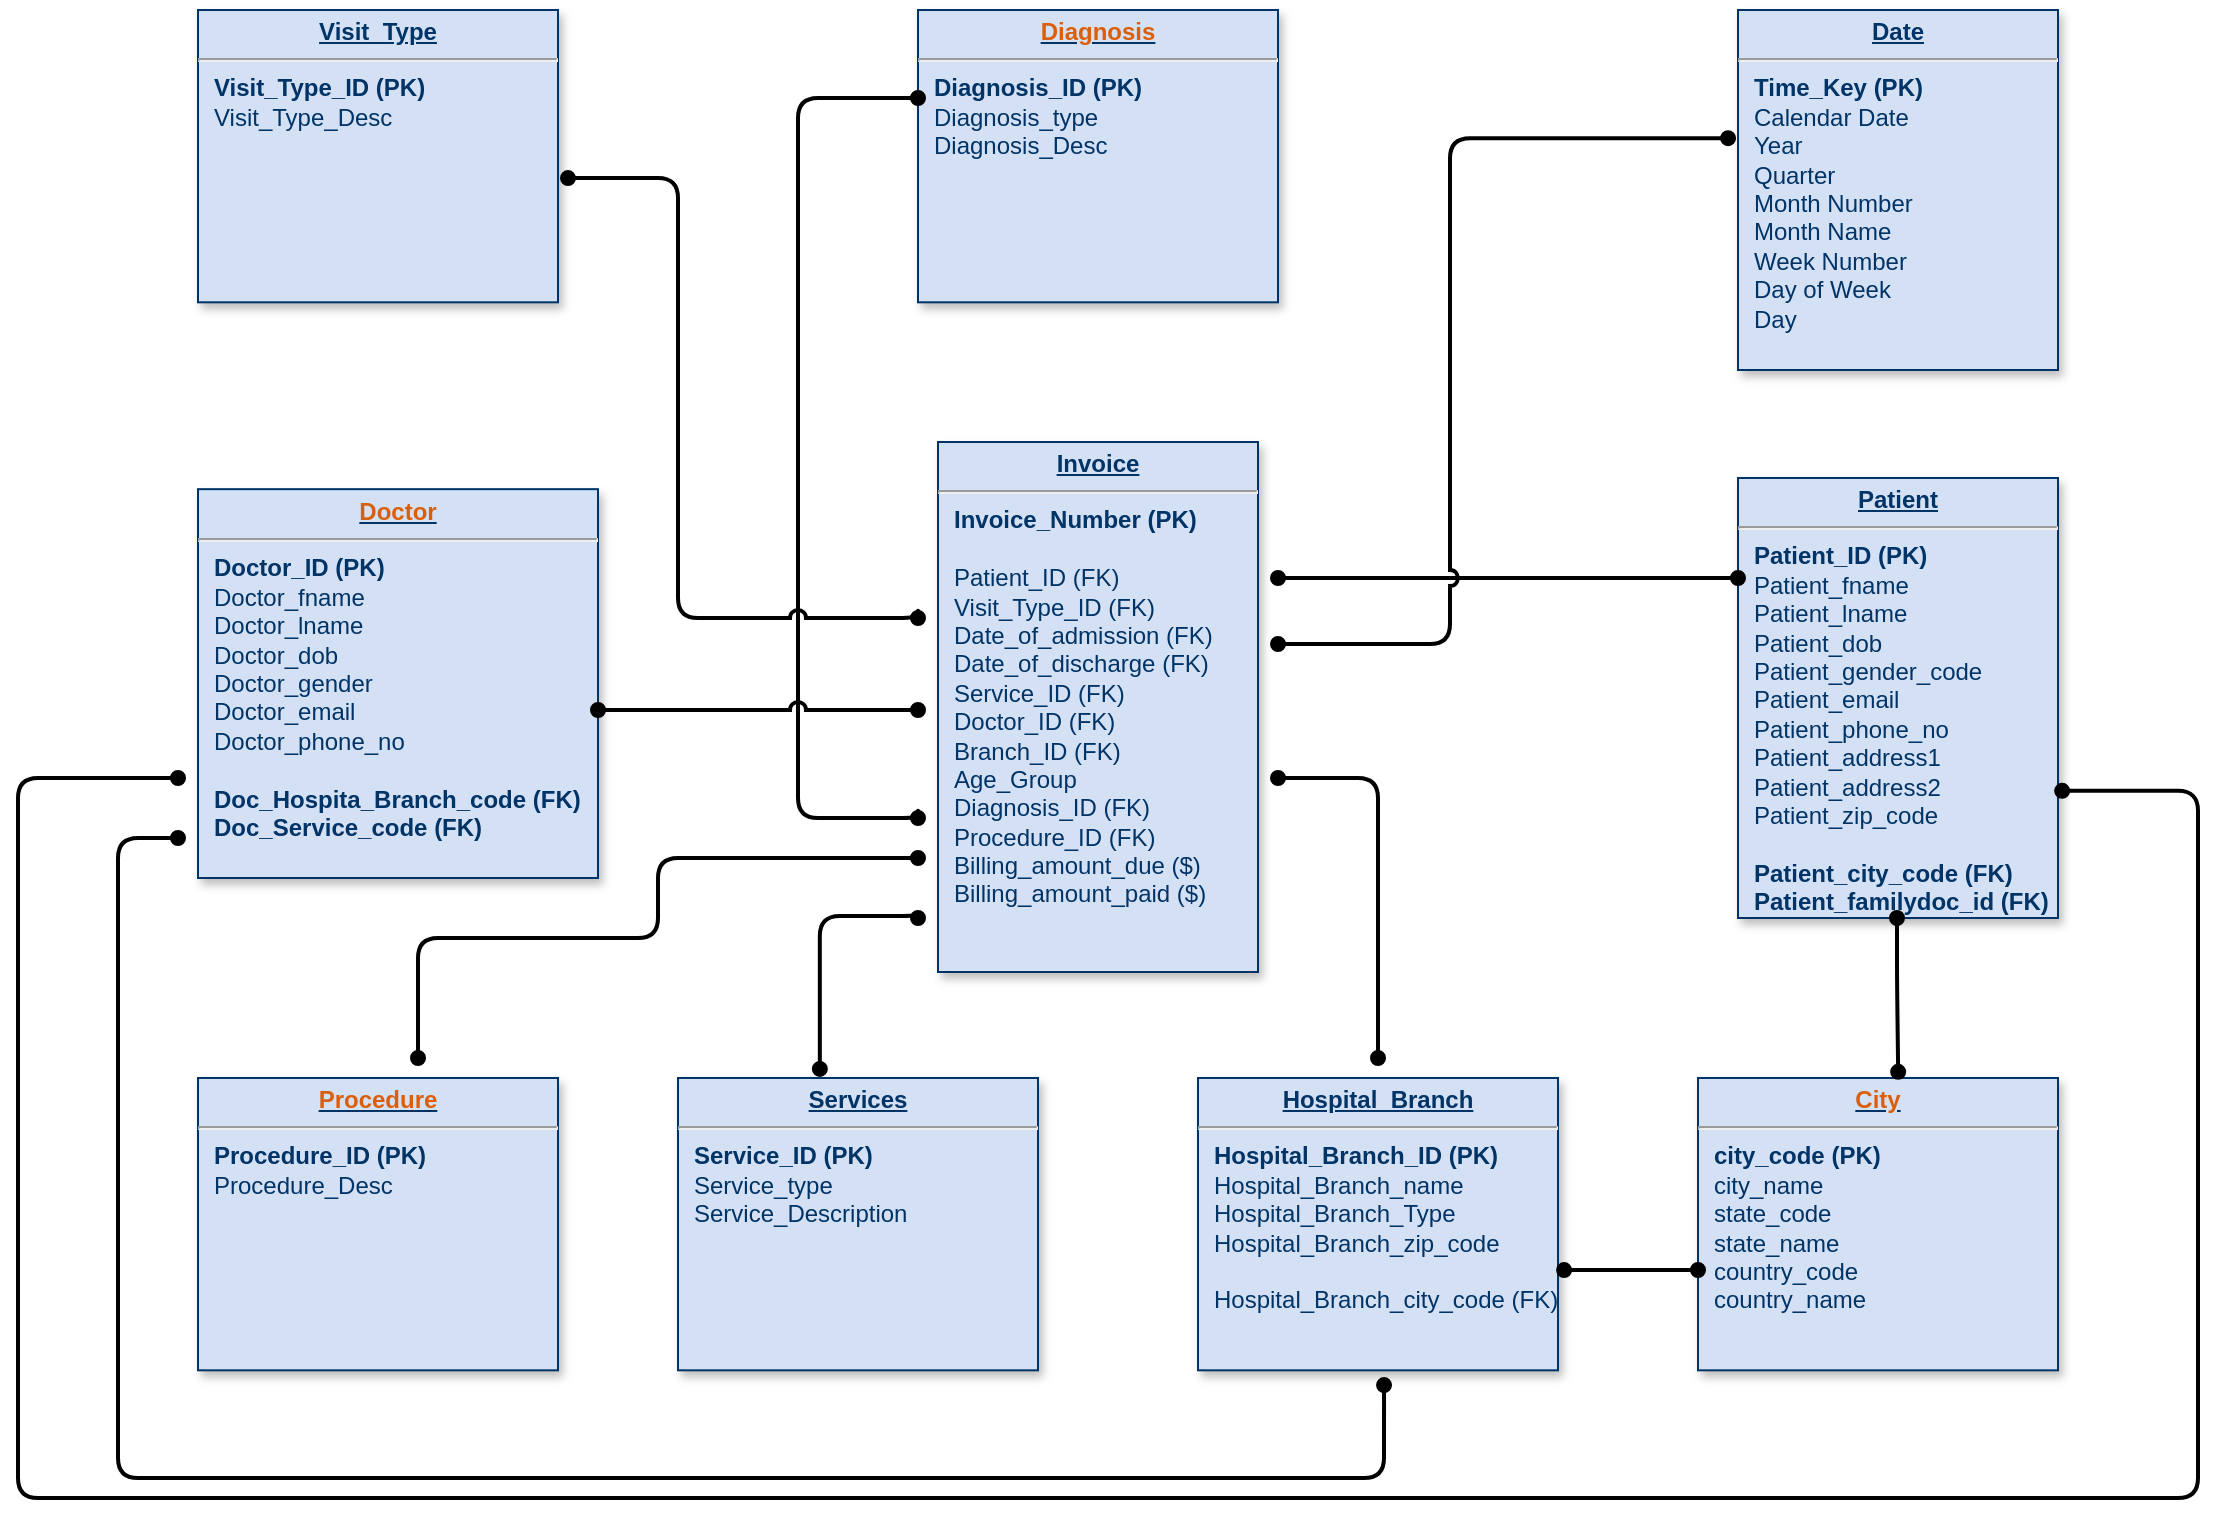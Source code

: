 <mxfile version="23.1.2" type="github">
  <diagram name="Page-1" id="efa7a0a1-bf9b-a30e-e6df-94a7791c09e9">
    <mxGraphModel dx="1563" dy="860" grid="1" gridSize="10" guides="1" tooltips="1" connect="1" arrows="1" fold="1" page="1" pageScale="1" pageWidth="827" pageHeight="1169" background="none" math="0" shadow="0">
      <root>
        <mxCell id="0" />
        <mxCell id="1" parent="0" />
        <mxCell id="7muMFzRI7nyJ5hwGWbPP-86" value="" style="group" parent="1" vertex="1" connectable="0">
          <mxGeometry x="-520" y="240" width="1090" height="744" as="geometry" />
        </mxCell>
        <mxCell id="7muMFzRI7nyJ5hwGWbPP-85" value="" style="group" parent="7muMFzRI7nyJ5hwGWbPP-86" vertex="1" connectable="0">
          <mxGeometry width="1090" height="744" as="geometry" />
        </mxCell>
        <mxCell id="oNx-tzqD3SN3q4KlSjPI-131" value="" style="resizable=0;align=right;verticalAlign=top;labelBackgroundColor=#ffffff;fontSize=10;strokeColor=#003366;shadow=1;fillColor=#D4E1F5;fontColor=#003366" parent="7muMFzRI7nyJ5hwGWbPP-85" connectable="0" vertex="1">
          <mxGeometry x="430.0" y="367.495" as="geometry">
            <mxPoint x="415" y="155" as="offset" />
          </mxGeometry>
        </mxCell>
        <mxCell id="21" value="&lt;p style=&quot;margin: 0px; margin-top: 4px; text-align: center; text-decoration: underline;&quot;&gt;&lt;strong&gt;Date&lt;/strong&gt;&lt;/p&gt;&lt;hr&gt;&lt;p style=&quot;margin: 0px; margin-left: 8px;&quot;&gt;&lt;b&gt;Time_Key (PK)&lt;/b&gt;&lt;/p&gt;&lt;p style=&quot;border-color: var(--border-color); margin: 0px 0px 0px 8px;&quot;&gt;Calendar Date&lt;/p&gt;&lt;p style=&quot;margin: 0px; margin-left: 8px;&quot;&gt;Year&lt;/p&gt;&lt;p style=&quot;margin: 0px; margin-left: 8px;&quot;&gt;Quarter&lt;/p&gt;&lt;p style=&quot;margin: 0px; margin-left: 8px;&quot;&gt;Month Number&lt;br&gt;&lt;/p&gt;&lt;p style=&quot;margin: 0px; margin-left: 8px;&quot;&gt;Month Name&lt;/p&gt;&lt;p style=&quot;margin: 0px; margin-left: 8px;&quot;&gt;Week Number&lt;/p&gt;&lt;p style=&quot;margin: 0px; margin-left: 8px;&quot;&gt;Day of Week&lt;/p&gt;&lt;p style=&quot;margin: 0px; margin-left: 8px;&quot;&gt;Day&lt;/p&gt;&lt;p style=&quot;margin: 0px; margin-left: 8px;&quot;&gt;&lt;br&gt;&lt;span style=&quot;&quot;&gt;&amp;nbsp;&lt;/span&gt;&lt;/p&gt;" style="verticalAlign=top;align=left;overflow=fill;fontSize=12;fontFamily=Helvetica;html=1;strokeColor=#003366;shadow=1;fillColor=#D4E1F5;fontColor=#003366" parent="7muMFzRI7nyJ5hwGWbPP-85" vertex="1">
          <mxGeometry x="860" width="160" height="180" as="geometry" />
        </mxCell>
        <mxCell id="22" value="&lt;p style=&quot;margin: 0px; margin-top: 4px; text-align: center; text-decoration: underline;&quot;&gt;&lt;strong&gt;Invoice&lt;/strong&gt;&lt;/p&gt;&lt;hr&gt;&lt;p style=&quot;margin: 0px; margin-left: 8px;&quot;&gt;&lt;b&gt;Invoice_Number (PK)&lt;/b&gt;&lt;/p&gt;&lt;p style=&quot;margin: 0px; margin-left: 8px;&quot;&gt;&lt;br&gt;&lt;/p&gt;&lt;p style=&quot;margin: 0px; margin-left: 8px;&quot;&gt;Patient_ID (FK)&lt;/p&gt;&lt;p style=&quot;margin: 0px; margin-left: 8px;&quot;&gt;Visit_Type_ID (FK)&lt;/p&gt;&lt;p style=&quot;margin: 0px; margin-left: 8px;&quot;&gt;Date_of_admission (FK)&lt;/p&gt;&lt;p style=&quot;margin: 0px; margin-left: 8px;&quot;&gt;Date_of_discharge (FK)&lt;/p&gt;&lt;p style=&quot;margin: 0px; margin-left: 8px;&quot;&gt;Service_ID (FK)&lt;/p&gt;&lt;p style=&quot;border-color: var(--border-color); margin: 0px 0px 0px 8px;&quot;&gt;Doctor_ID (FK)&lt;br style=&quot;border-color: var(--border-color);&quot;&gt;&lt;/p&gt;&lt;p style=&quot;border-color: var(--border-color); margin: 0px 0px 0px 8px;&quot;&gt;Branch_ID (FK)&lt;/p&gt;&lt;p style=&quot;border-color: var(--border-color); margin: 0px 0px 0px 8px;&quot;&gt;Age_Group&lt;/p&gt;&lt;p style=&quot;border-color: var(--border-color); margin: 0px 0px 0px 8px;&quot;&gt;Diagnosis_ID (FK)&lt;/p&gt;&lt;p style=&quot;border-color: var(--border-color); margin: 0px 0px 0px 8px;&quot;&gt;Procedure_ID (FK)&lt;/p&gt;&lt;p style=&quot;border-color: var(--border-color); margin: 0px 0px 0px 8px;&quot;&gt;Billing_amount_due ($)&lt;/p&gt;&lt;p style=&quot;border-color: var(--border-color); margin: 0px 0px 0px 8px;&quot;&gt;Billing_amount_paid ($)&lt;/p&gt;&lt;p style=&quot;border-color: var(--border-color); margin: 0px 0px 0px 8px;&quot;&gt;&lt;br&gt;&lt;/p&gt;&lt;p style=&quot;border-color: var(--border-color); margin: 0px 0px 0px 8px;&quot;&gt;&lt;br&gt;&lt;/p&gt;&lt;p style=&quot;border-color: var(--border-color); margin: 0px 0px 0px 8px;&quot;&gt;&lt;br&gt;&lt;/p&gt;" style="verticalAlign=top;align=left;overflow=fill;fontSize=12;fontFamily=Helvetica;html=1;strokeColor=#003366;shadow=1;fillColor=#D4E1F5;fontColor=#003366" parent="7muMFzRI7nyJ5hwGWbPP-85" vertex="1">
          <mxGeometry x="460" y="216" width="160" height="265" as="geometry" />
        </mxCell>
        <mxCell id="25" value="&lt;p style=&quot;margin: 0px; margin-top: 4px; text-align: center; text-decoration: underline;&quot;&gt;&lt;b&gt;&lt;font color=&quot;#db5e0a&quot;&gt;Diagnosis&lt;/font&gt;&lt;/b&gt;&lt;/p&gt;&lt;hr&gt;&lt;p style=&quot;margin: 0px; margin-left: 8px;&quot;&gt;&lt;b&gt;Diagnosis_ID (PK)&lt;/b&gt;&lt;br&gt;&lt;/p&gt;&lt;p style=&quot;margin: 0px; margin-left: 8px;&quot;&gt;Diagnosis_type&lt;br&gt;&lt;/p&gt;&lt;p style=&quot;margin: 0px; margin-left: 8px;&quot;&gt;Diagnosis_Desc&lt;/p&gt;&lt;p style=&quot;margin: 0px; margin-left: 8px;&quot;&gt;&lt;br&gt;&lt;/p&gt;&lt;p style=&quot;margin: 0px; margin-left: 8px;&quot;&gt;&lt;br&gt;&lt;/p&gt;" style="verticalAlign=top;align=left;overflow=fill;fontSize=12;fontFamily=Helvetica;html=1;strokeColor=#003366;shadow=1;fillColor=#D4E1F5;fontColor=#003366" parent="7muMFzRI7nyJ5hwGWbPP-85" vertex="1">
          <mxGeometry x="450" width="180" height="146.16" as="geometry" />
        </mxCell>
        <mxCell id="27" value="&lt;p style=&quot;margin: 0px; margin-top: 4px; text-align: center; text-decoration: underline;&quot;&gt;&lt;strong style=&quot;border-color: var(--border-color);&quot;&gt;Patient&lt;/strong&gt;&lt;br&gt;&lt;/p&gt;&lt;hr&gt;&lt;p style=&quot;margin: 0px; margin-left: 8px;&quot;&gt;&lt;b style=&quot;background-color: initial; border-color: var(--border-color);&quot;&gt;Patient_ID (PK)&lt;/b&gt;&lt;/p&gt;&lt;p style=&quot;border-color: var(--border-color); margin: 0px 0px 0px 8px;&quot;&gt;Patient_fname&lt;br style=&quot;border-color: var(--border-color);&quot;&gt;&lt;/p&gt;&lt;p style=&quot;border-color: var(--border-color); margin: 0px 0px 0px 8px;&quot;&gt;Patient_lname&lt;br style=&quot;border-color: var(--border-color);&quot;&gt;&lt;/p&gt;&lt;p style=&quot;border-color: var(--border-color); margin: 0px 0px 0px 8px;&quot;&gt;Patient_dob&lt;br style=&quot;border-color: var(--border-color);&quot;&gt;&lt;/p&gt;&lt;p style=&quot;border-color: var(--border-color); margin: 0px 0px 0px 8px;&quot;&gt;Patient_gender_code&lt;/p&gt;&lt;p style=&quot;border-color: var(--border-color); margin: 0px 0px 0px 8px;&quot;&gt;Patient_email&lt;br&gt;&lt;/p&gt;&lt;p style=&quot;border-color: var(--border-color); margin: 0px 0px 0px 8px;&quot;&gt;Patient_phone_no&lt;/p&gt;&lt;p style=&quot;border-color: var(--border-color); margin: 0px 0px 0px 8px;&quot;&gt;Patient_address1&lt;br style=&quot;border-color: var(--border-color);&quot;&gt;&lt;/p&gt;&lt;p style=&quot;border-color: var(--border-color); margin: 0px 0px 0px 8px;&quot;&gt;Patient_address2&lt;/p&gt;&lt;p style=&quot;border-color: var(--border-color); margin: 0px 0px 0px 8px;&quot;&gt;Patient_zip_code&lt;br&gt;&lt;/p&gt;&lt;p style=&quot;border-color: var(--border-color); margin: 0px 0px 0px 8px;&quot;&gt;&lt;br&gt;&lt;/p&gt;&lt;p style=&quot;border-color: var(--border-color); margin: 0px 0px 0px 8px;&quot;&gt;&lt;span style=&quot;border-color: var(--border-color); background-color: initial;&quot;&gt;&lt;b style=&quot;border-color: var(--border-color);&quot;&gt;Patient_city_code (FK)&lt;/b&gt;&lt;/span&gt;&lt;/p&gt;&lt;p style=&quot;border-color: var(--border-color); margin: 0px 0px 0px 8px;&quot;&gt;&lt;b style=&quot;border-color: var(--border-color);&quot;&gt;Patient_familydoc_id (FK)&lt;/b&gt;&lt;/p&gt;" style="verticalAlign=top;align=left;overflow=fill;fontSize=12;fontFamily=Helvetica;html=1;strokeColor=#003366;shadow=1;fillColor=#D4E1F5;fontColor=#003366" parent="7muMFzRI7nyJ5hwGWbPP-85" vertex="1">
          <mxGeometry x="860" y="234" width="160" height="220" as="geometry" />
        </mxCell>
        <mxCell id="28" value="&lt;p style=&quot;margin: 0px; margin-top: 4px; text-align: center; text-decoration: underline;&quot;&gt;&lt;strong&gt;&lt;font color=&quot;#db5e0a&quot;&gt;Doctor&lt;/font&gt;&lt;/strong&gt;&lt;/p&gt;&lt;hr&gt;&lt;p style=&quot;margin: 0px; margin-left: 8px;&quot;&gt;&lt;b&gt;Doctor_ID (PK)&lt;/b&gt;&lt;br&gt;&lt;/p&gt;&lt;p style=&quot;margin: 0px; margin-left: 8px;&quot;&gt;Doctor_fname&lt;br&gt;&lt;/p&gt;&lt;p style=&quot;margin: 0px; margin-left: 8px;&quot;&gt;Doctor_lname&lt;br&gt;&lt;/p&gt;&lt;p style=&quot;margin: 0px; margin-left: 8px;&quot;&gt;Doctor_dob&lt;/p&gt;&lt;p style=&quot;margin: 0px; margin-left: 8px;&quot;&gt;Doctor_gender&lt;/p&gt;&lt;p style=&quot;margin: 0px; margin-left: 8px;&quot;&gt;Doctor_email&lt;/p&gt;&lt;p style=&quot;border-color: var(--border-color); margin: 0px 0px 0px 8px;&quot;&gt;Doctor_phone_no&lt;/p&gt;&lt;p style=&quot;border-color: var(--border-color); margin: 0px 0px 0px 8px;&quot;&gt;&lt;br&gt;&lt;/p&gt;&lt;p style=&quot;border-color: var(--border-color); margin: 0px 0px 0px 8px;&quot;&gt;&lt;b&gt;Doc_Hospita_Branch_code (FK)&lt;/b&gt;&lt;/p&gt;&lt;p style=&quot;border-color: var(--border-color); margin: 0px 0px 0px 8px;&quot;&gt;&lt;b&gt;Doc_Service_code (FK)&lt;/b&gt;&lt;/p&gt;" style="verticalAlign=top;align=left;overflow=fill;fontSize=12;fontFamily=Helvetica;html=1;strokeColor=#003366;shadow=1;fillColor=#D4E1F5;fontColor=#003366" parent="7muMFzRI7nyJ5hwGWbPP-85" vertex="1">
          <mxGeometry x="90" y="239.58" width="200" height="194.42" as="geometry" />
        </mxCell>
        <object label="" id="oNx-tzqD3SN3q4KlSjPI-123">
          <mxCell style="edgeStyle=orthogonalEdgeStyle;rounded=1;orthogonalLoop=0;jettySize=auto;startArrow=oval;startFill=1;curved=0;endSize=6;startSize=6;endArrow=oval;fontSize=11;align=center;verticalAlign=middle;fillColor=#D4E1F5;strokeColor=default;fontColor=default;labelBackgroundColor=default;shadow=0;strokeWidth=2;endFill=1;" parent="7muMFzRI7nyJ5hwGWbPP-85" edge="1">
            <mxGeometry relative="1" as="geometry">
              <mxPoint x="680" y="524" as="targetPoint" />
              <mxPoint x="630" y="384" as="sourcePoint" />
              <Array as="points">
                <mxPoint x="680" y="384" />
              </Array>
            </mxGeometry>
          </mxCell>
        </object>
        <mxCell id="32" value="&lt;p style=&quot;margin: 0px; margin-top: 4px; text-align: center; text-decoration: underline;&quot;&gt;&lt;strong&gt;Hospital_Branch&lt;/strong&gt;&lt;/p&gt;&lt;hr&gt;&lt;p style=&quot;margin: 0px; margin-left: 8px;&quot;&gt;&lt;b&gt;Hospital_Branch_ID (PK)&lt;/b&gt;&lt;/p&gt;&lt;p style=&quot;margin: 0px; margin-left: 8px;&quot;&gt;Hospital_Branch_name&lt;/p&gt;&lt;p style=&quot;margin: 0px; margin-left: 8px;&quot;&gt;Hospital_Branch_Type&lt;/p&gt;&lt;p style=&quot;border-color: var(--border-color); margin: 0px 0px 0px 8px;&quot;&gt;Hospital_Branch_zip_code&lt;br style=&quot;border-color: var(--border-color);&quot;&gt;&lt;/p&gt;&lt;p style=&quot;border-color: var(--border-color); margin: 0px 0px 0px 8px;&quot;&gt;&lt;br style=&quot;border-color: var(--border-color);&quot;&gt;&lt;/p&gt;&lt;p style=&quot;margin: 0px; margin-left: 8px;&quot;&gt;Hospital_Branch_city_code (FK)&lt;/p&gt;" style="verticalAlign=top;align=left;overflow=fill;fontSize=12;fontFamily=Helvetica;html=1;strokeColor=#003366;shadow=1;fillColor=#D4E1F5;fontColor=#003366" parent="7muMFzRI7nyJ5hwGWbPP-85" vertex="1">
          <mxGeometry x="590" y="534" width="180" height="146.16" as="geometry" />
        </mxCell>
        <mxCell id="33" value="&lt;p style=&quot;margin: 0px; margin-top: 4px; text-align: center; text-decoration: underline;&quot;&gt;&lt;b&gt;&lt;font color=&quot;#db5e0a&quot;&gt;Procedure&lt;/font&gt;&lt;/b&gt;&lt;/p&gt;&lt;hr&gt;&lt;p style=&quot;border-color: var(--border-color); margin: 0px 0px 0px 8px;&quot;&gt;&lt;b&gt;Procedure_ID (PK)&lt;/b&gt;&lt;/p&gt;&lt;p style=&quot;border-color: var(--border-color); margin: 0px 0px 0px 8px;&quot;&gt;Procedure_Desc&lt;br&gt;&lt;/p&gt;&lt;p style=&quot;border-color: var(--border-color); margin: 0px 0px 0px 8px;&quot;&gt;&lt;br&gt;&lt;/p&gt;&lt;p style=&quot;margin: 0px; margin-left: 8px;&quot;&gt;&lt;br&gt;&lt;/p&gt;" style="verticalAlign=top;align=left;overflow=fill;fontSize=12;fontFamily=Helvetica;html=1;strokeColor=#003366;shadow=1;fillColor=#D4E1F5;fontColor=#003366" parent="7muMFzRI7nyJ5hwGWbPP-85" vertex="1">
          <mxGeometry x="90" y="534" width="180" height="146.16" as="geometry" />
        </mxCell>
        <mxCell id="34" value="&lt;p style=&quot;margin: 0px ; margin-top: 4px ; text-align: center ; text-decoration: underline&quot;&gt;&lt;strong&gt;Services&lt;/strong&gt;&lt;/p&gt;&lt;hr&gt;&lt;p style=&quot;margin: 0px ; margin-left: 8px&quot;&gt;&lt;b&gt;Service_ID (PK)&lt;/b&gt;&lt;/p&gt;&lt;p style=&quot;margin: 0px ; margin-left: 8px&quot;&gt;Service_type&lt;/p&gt;&lt;p style=&quot;margin: 0px ; margin-left: 8px&quot;&gt;Service_Description&lt;/p&gt;&lt;p style=&quot;margin: 0px ; margin-left: 8px&quot;&gt;&lt;br&gt;&lt;/p&gt;&lt;p style=&quot;margin: 0px ; margin-left: 8px&quot;&gt;&lt;br&gt;&lt;/p&gt;" style="verticalAlign=top;align=left;overflow=fill;fontSize=12;fontFamily=Helvetica;html=1;strokeColor=#003366;shadow=1;fillColor=#D4E1F5;fontColor=#003366" parent="7muMFzRI7nyJ5hwGWbPP-85" vertex="1">
          <mxGeometry x="330" y="534" width="180" height="146.16" as="geometry" />
        </mxCell>
        <mxCell id="84" value="" style="endArrow=oval;endSize=6;startArrow=oval;startSize=6;startFill=1;edgeStyle=orthogonalEdgeStyle;strokeWidth=2;endFill=1;fillColor=#D4E1F5;shadow=0;" parent="7muMFzRI7nyJ5hwGWbPP-85" edge="1">
          <mxGeometry x="1389.36" y="130" as="geometry">
            <mxPoint x="630" y="284" as="sourcePoint" />
            <mxPoint x="860" y="284" as="targetPoint" />
            <Array as="points">
              <mxPoint x="740" y="284" />
              <mxPoint x="740" y="284" />
            </Array>
          </mxGeometry>
        </mxCell>
        <mxCell id="oNx-tzqD3SN3q4KlSjPI-115" value="&lt;p style=&quot;margin: 0px; margin-top: 4px; text-align: center; text-decoration: underline;&quot;&gt;&lt;strong&gt;Visit_Type&lt;/strong&gt;&lt;/p&gt;&lt;hr&gt;&lt;p style=&quot;margin: 0px; margin-left: 8px;&quot;&gt;&lt;b&gt;Visit_Type_ID (PK)&lt;/b&gt;&lt;/p&gt;&lt;p style=&quot;margin: 0px; margin-left: 8px;&quot;&gt;Visit_Type_Desc&lt;/p&gt;&lt;p style=&quot;margin: 0px; margin-left: 8px;&quot;&gt;&lt;br&gt;&lt;/p&gt;" style="verticalAlign=top;align=left;overflow=fill;fontSize=12;fontFamily=Helvetica;html=1;strokeColor=#003366;shadow=1;fillColor=#D4E1F5;fontColor=#003366" parent="7muMFzRI7nyJ5hwGWbPP-85" vertex="1">
          <mxGeometry x="90" width="180" height="146.16" as="geometry" />
        </mxCell>
        <mxCell id="oNx-tzqD3SN3q4KlSjPI-118" value="&lt;p style=&quot;margin: 0px; margin-top: 4px; text-align: center; text-decoration: underline;&quot;&gt;&lt;strong&gt;&lt;font color=&quot;#db5e0a&quot;&gt;City&lt;/font&gt;&lt;/strong&gt;&lt;/p&gt;&lt;hr&gt;&lt;p style=&quot;margin: 0px; margin-left: 8px;&quot;&gt;&lt;span style=&quot;background-color: initial;&quot;&gt;&lt;b&gt;city_code (PK)&lt;/b&gt;&lt;/span&gt;&lt;br&gt;&lt;/p&gt;&lt;p style=&quot;margin: 0px; margin-left: 8px;&quot;&gt;city_name&lt;br&gt;&lt;/p&gt;&lt;p style=&quot;margin: 0px; margin-left: 8px;&quot;&gt;state_code&lt;/p&gt;&lt;p style=&quot;margin: 0px; margin-left: 8px;&quot;&gt;state_name&lt;/p&gt;&lt;p style=&quot;margin: 0px; margin-left: 8px;&quot;&gt;country_code&lt;br&gt;&lt;/p&gt;&lt;p style=&quot;margin: 0px; margin-left: 8px;&quot;&gt;country_name&lt;/p&gt;&lt;p style=&quot;margin: 0px; margin-left: 8px;&quot;&gt;&lt;br&gt;&lt;/p&gt;&lt;p style=&quot;margin: 0px; margin-left: 8px;&quot;&gt;&lt;br&gt;&lt;span style=&quot;white-space: pre;&quot;&gt;&amp;nbsp;&lt;/span&gt;&lt;br&gt;&lt;/p&gt;" style="verticalAlign=top;align=left;overflow=fill;fontSize=12;fontFamily=Helvetica;html=1;strokeColor=#003366;shadow=1;fillColor=#D4E1F5;fontColor=#003366" parent="7muMFzRI7nyJ5hwGWbPP-85" vertex="1">
          <mxGeometry x="840" y="534" width="180" height="146.16" as="geometry" />
        </mxCell>
        <mxCell id="oNx-tzqD3SN3q4KlSjPI-119" style="edgeStyle=orthogonalEdgeStyle;rounded=0;orthogonalLoop=1;jettySize=auto;html=1;exitX=0.5;exitY=1;exitDx=0;exitDy=0;" parent="7muMFzRI7nyJ5hwGWbPP-85" source="oNx-tzqD3SN3q4KlSjPI-118" target="oNx-tzqD3SN3q4KlSjPI-118" edge="1">
          <mxGeometry relative="1" as="geometry" />
        </mxCell>
        <mxCell id="oNx-tzqD3SN3q4KlSjPI-136" value="" style="endArrow=oval;endSize=6;startArrow=oval;startSize=6;startFill=1;edgeStyle=orthogonalEdgeStyle;entryX=-0.031;entryY=0.356;entryDx=0;entryDy=0;entryPerimeter=0;strokeWidth=2;endFill=1;fillColor=#D4E1F5;shadow=0;jumpStyle=arc;" parent="7muMFzRI7nyJ5hwGWbPP-85" target="21" edge="1">
          <mxGeometry x="1389.36" y="130" as="geometry">
            <mxPoint x="630" y="317" as="sourcePoint" />
            <mxPoint x="850" y="64" as="targetPoint" />
            <Array as="points">
              <mxPoint x="640" y="317" />
              <mxPoint x="640" y="317" />
              <mxPoint x="716" y="317" />
              <mxPoint x="716" y="64" />
            </Array>
          </mxGeometry>
        </mxCell>
        <mxCell id="oNx-tzqD3SN3q4KlSjPI-139" value="" style="endArrow=oval;endSize=6;startArrow=oval;startSize=6;startFill=1;edgeStyle=orthogonalEdgeStyle;strokeWidth=2;endFill=1;fillColor=#D4E1F5;shadow=0;" parent="7muMFzRI7nyJ5hwGWbPP-85" edge="1">
          <mxGeometry x="1389.36" y="130" as="geometry">
            <mxPoint x="450" y="404" as="sourcePoint" />
            <mxPoint x="450" y="44" as="targetPoint" />
            <Array as="points">
              <mxPoint x="450" y="400" />
              <mxPoint x="450" y="404" />
              <mxPoint x="390" y="404" />
              <mxPoint x="390" y="44" />
            </Array>
          </mxGeometry>
        </mxCell>
        <mxCell id="oNx-tzqD3SN3q4KlSjPI-142" value="" style="endArrow=oval;endSize=6;startArrow=oval;startSize=6;startFill=1;edgeStyle=orthogonalEdgeStyle;strokeWidth=2;endFill=1;fillColor=#D4E1F5;shadow=0;jumpStyle=arc;" parent="7muMFzRI7nyJ5hwGWbPP-85" edge="1">
          <mxGeometry x="1389.36" y="130" as="geometry">
            <mxPoint x="275" y="84.026" as="sourcePoint" />
            <mxPoint x="450" y="304" as="targetPoint" />
            <Array as="points">
              <mxPoint x="330" y="84" />
              <mxPoint x="330" y="304" />
              <mxPoint x="450" y="304" />
              <mxPoint x="450" y="300" />
            </Array>
          </mxGeometry>
        </mxCell>
        <mxCell id="oNx-tzqD3SN3q4KlSjPI-145" value="" style="endArrow=oval;endSize=6;startArrow=oval;startSize=6;startFill=1;edgeStyle=orthogonalEdgeStyle;strokeWidth=2;endFill=1;fillColor=#D4E1F5;shadow=0;" parent="7muMFzRI7nyJ5hwGWbPP-85" edge="1">
          <mxGeometry x="1389.36" y="130" as="geometry">
            <mxPoint x="450" y="424" as="sourcePoint" />
            <mxPoint x="200" y="524" as="targetPoint" />
            <Array as="points">
              <mxPoint x="320" y="424" />
              <mxPoint x="320" y="464" />
              <mxPoint x="200" y="464" />
            </Array>
          </mxGeometry>
        </mxCell>
        <mxCell id="oNx-tzqD3SN3q4KlSjPI-148" value="" style="endArrow=oval;endSize=6;startArrow=oval;startSize=6;startFill=1;edgeStyle=orthogonalEdgeStyle;entryX=0.394;entryY=-0.031;entryDx=0;entryDy=0;entryPerimeter=0;strokeWidth=2;endFill=1;fillColor=#D4E1F5;shadow=0;" parent="7muMFzRI7nyJ5hwGWbPP-85" target="34" edge="1">
          <mxGeometry x="1389.36" y="130" as="geometry">
            <mxPoint x="450" y="454" as="sourcePoint" />
            <mxPoint x="400" y="524" as="targetPoint" />
            <Array as="points">
              <mxPoint x="401" y="453" />
            </Array>
          </mxGeometry>
        </mxCell>
        <mxCell id="oNx-tzqD3SN3q4KlSjPI-161" value="" style="endArrow=oval;endSize=6;startArrow=oval;startSize=6;startFill=1;edgeStyle=orthogonalEdgeStyle;endFill=1;strokeWidth=2;fillColor=#D4E1F5;shadow=0;entryX=0.556;entryY=-0.021;entryDx=0;entryDy=0;entryPerimeter=0;" parent="7muMFzRI7nyJ5hwGWbPP-85" target="oNx-tzqD3SN3q4KlSjPI-118" edge="1">
          <mxGeometry x="1389.36" y="130" as="geometry">
            <mxPoint x="939.5" y="454" as="sourcePoint" />
            <mxPoint x="940" y="524" as="targetPoint" />
            <Array as="points">
              <mxPoint x="940" y="484" />
            </Array>
          </mxGeometry>
        </mxCell>
        <mxCell id="oNx-tzqD3SN3q4KlSjPI-168" value="" style="endArrow=oval;endSize=6;startArrow=oval;startSize=6;startFill=1;edgeStyle=orthogonalEdgeStyle;strokeWidth=2;endFill=1;entryX=1.013;entryY=0.711;entryDx=0;entryDy=0;entryPerimeter=0;fillColor=#D4E1F5;shadow=0;" parent="7muMFzRI7nyJ5hwGWbPP-85" target="27" edge="1">
          <mxGeometry x="1389.36" y="130" as="geometry">
            <mxPoint x="80" y="384" as="sourcePoint" />
            <mxPoint x="1030" y="394" as="targetPoint" />
            <Array as="points">
              <mxPoint y="384" />
              <mxPoint y="744" />
              <mxPoint x="1090" y="744" />
              <mxPoint x="1090" y="390" />
            </Array>
          </mxGeometry>
        </mxCell>
        <mxCell id="oNx-tzqD3SN3q4KlSjPI-171" value="" style="endArrow=oval;endSize=6;startArrow=oval;startSize=6;startFill=1;edgeStyle=orthogonalEdgeStyle;entryX=0.389;entryY=0.982;entryDx=0;entryDy=0;entryPerimeter=0;strokeWidth=2;endFill=1;fillColor=#D4E1F5;shadow=0;" parent="7muMFzRI7nyJ5hwGWbPP-85" edge="1">
          <mxGeometry x="1389.36" y="130" as="geometry">
            <mxPoint x="80" y="414" as="sourcePoint" />
            <mxPoint x="683.02" y="687.529" as="targetPoint" />
            <Array as="points">
              <mxPoint x="50" y="414" />
              <mxPoint x="50" y="734" />
              <mxPoint x="683" y="734" />
            </Array>
          </mxGeometry>
        </mxCell>
        <mxCell id="oNx-tzqD3SN3q4KlSjPI-127" value="" style="endArrow=oval;endSize=6;startArrow=oval;startSize=6;startFill=1;edgeStyle=orthogonalEdgeStyle;entryX=0.006;entryY=0.287;entryDx=0;entryDy=0;entryPerimeter=0;strokeWidth=2;endFill=1;fillColor=#D4E1F5;shadow=0;jumpStyle=arc;" parent="7muMFzRI7nyJ5hwGWbPP-85" edge="1">
          <mxGeometry x="1389.36" y="130" as="geometry">
            <mxPoint x="450" y="350" as="sourcePoint" />
            <mxPoint x="290" y="350" as="targetPoint" />
            <Array as="points" />
          </mxGeometry>
        </mxCell>
        <mxCell id="oNx-tzqD3SN3q4KlSjPI-154" value="" style="endArrow=oval;endSize=6;startArrow=oval;startSize=6;startFill=1;edgeStyle=orthogonalEdgeStyle;exitX=1.017;exitY=0.657;exitDx=0;exitDy=0;exitPerimeter=0;fillColor=#D4E1F5;shadow=0;strokeWidth=2;endFill=1;" parent="7muMFzRI7nyJ5hwGWbPP-86" source="32" edge="1">
          <mxGeometry x="869.36" y="370" as="geometry">
            <mxPoint x="780" y="634" as="sourcePoint" />
            <mxPoint x="840" y="630" as="targetPoint" />
            <Array as="points">
              <mxPoint x="836" y="630" />
            </Array>
          </mxGeometry>
        </mxCell>
      </root>
    </mxGraphModel>
  </diagram>
</mxfile>
